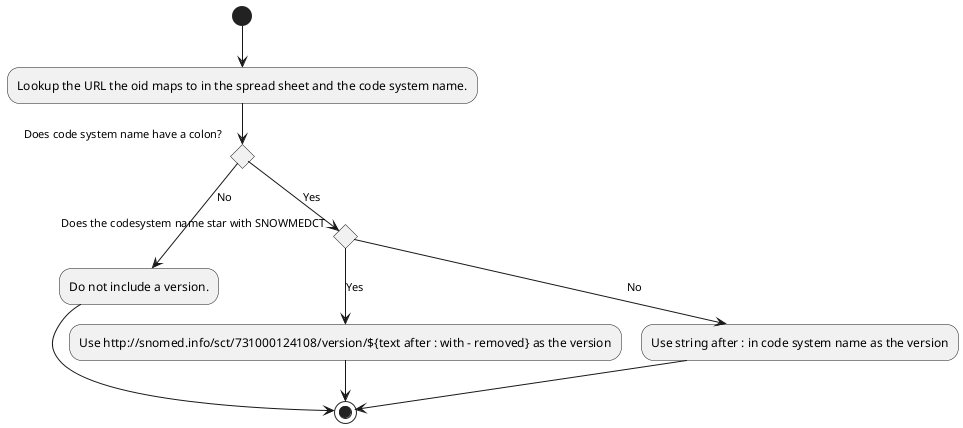 @startuml
(*)  --> "Lookup the URL the oid maps to in the spread sheet and the code system name."
If "Does code system name have a colon?" then
--> [No]  "Do not include a version."
-->(*)
else
--> [Yes] If "Does the codesystem name star with SNOWMEDCT" then
--> [Yes] "Use http://snomed.info/sct/731000124108/version/${text after : with - removed} as the version"
-->(*)
else
--> [No] "Use string after : in code system name as the version"
--> (*)
Endif
@enduml